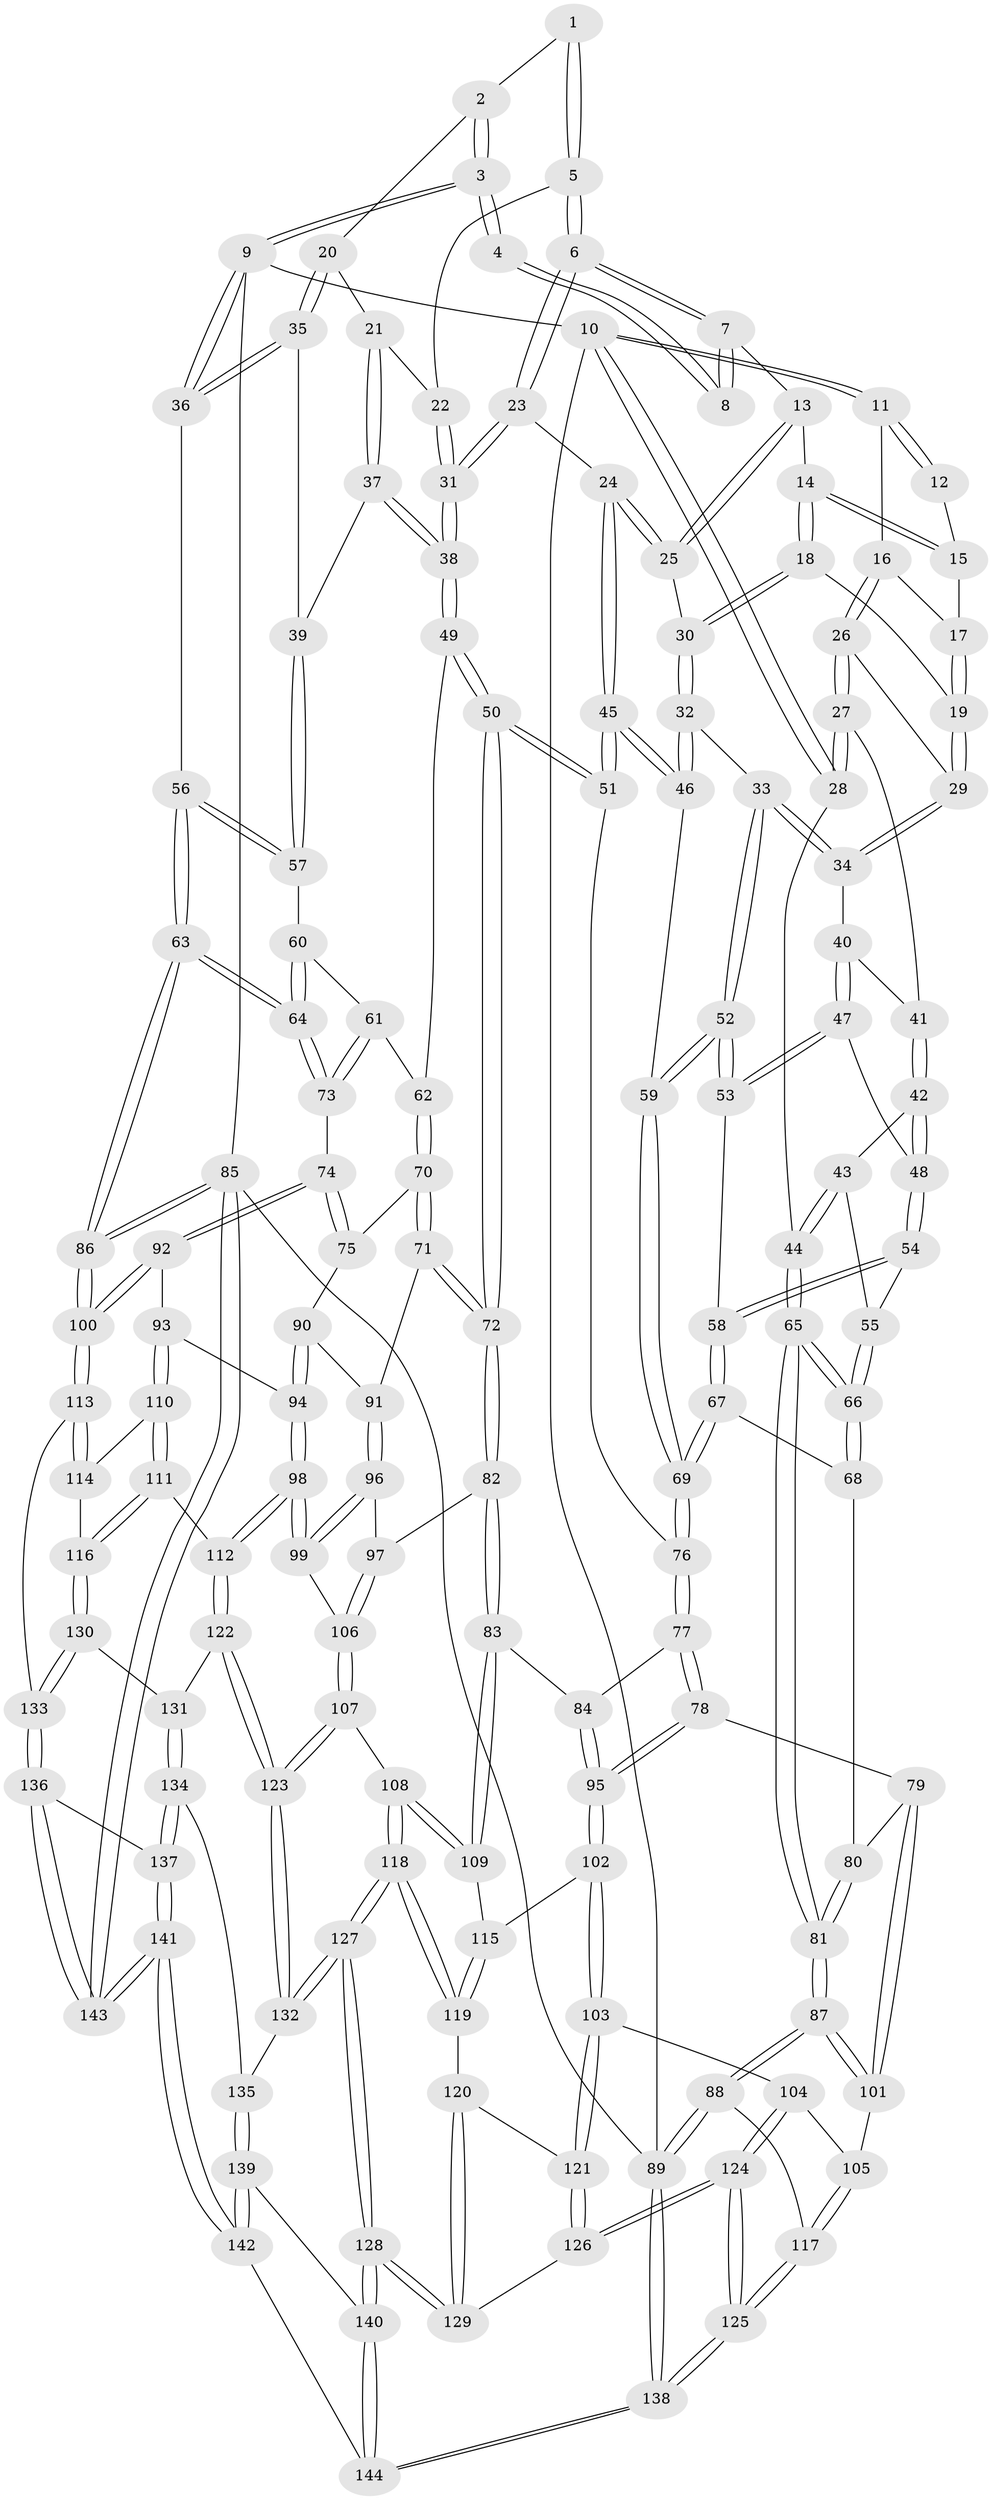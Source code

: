 // coarse degree distribution, {3: 0.08139534883720931, 4: 0.4883720930232558, 5: 0.3372093023255814, 6: 0.09302325581395349}
// Generated by graph-tools (version 1.1) at 2025/24/03/03/25 07:24:36]
// undirected, 144 vertices, 357 edges
graph export_dot {
graph [start="1"]
  node [color=gray90,style=filled];
  1 [pos="+0.8957935821984928+0.02690287161013031"];
  2 [pos="+0.93661517575676+0.07413234912414668"];
  3 [pos="+1+0"];
  4 [pos="+0.8702121723464532+0"];
  5 [pos="+0.8130330829137152+0.09811340260290678"];
  6 [pos="+0.7464271745889006+0.07609926896667447"];
  7 [pos="+0.676403012654744+0"];
  8 [pos="+0.677959984674404+0"];
  9 [pos="+1+0"];
  10 [pos="+0+0"];
  11 [pos="+0.1491580200199378+0"];
  12 [pos="+0.5053054887004413+0"];
  13 [pos="+0.6212282967986028+0.02366630400134457"];
  14 [pos="+0.5093822479725895+0.09762819485785407"];
  15 [pos="+0.47522181778458095+0.044707153329645644"];
  16 [pos="+0.1791552469592695+0"];
  17 [pos="+0.38184118168619896+0.04509255492140002"];
  18 [pos="+0.504496170587563+0.10952378099514191"];
  19 [pos="+0.4213710682995683+0.15280462440988982"];
  20 [pos="+0.9631356541727085+0.14250137747948866"];
  21 [pos="+0.8915702305328802+0.16498032382129868"];
  22 [pos="+0.8211883761256259+0.1065023536105864"];
  23 [pos="+0.6938703031679291+0.25811756059220153"];
  24 [pos="+0.6810581810029356+0.2565556098550753"];
  25 [pos="+0.6097322268285431+0.23799136279099403"];
  26 [pos="+0.1906488533718369+0.12325764899886722"];
  27 [pos="+0.18072309180370086+0.14742805745403034"];
  28 [pos="+0+0.34746225310866075"];
  29 [pos="+0.4019291499484515+0.19159818451373006"];
  30 [pos="+0.6068335484760311+0.2382705085453982"];
  31 [pos="+0.7576867333404984+0.3097461563531372"];
  32 [pos="+0.4815997256218952+0.30580083472956043"];
  33 [pos="+0.44523956692605493+0.29452057378195085"];
  34 [pos="+0.42346838246652996+0.27401573750327973"];
  35 [pos="+1+0.16775838137612892"];
  36 [pos="+1+0.15551179738703505"];
  37 [pos="+0.8159897725759725+0.3071559953998527"];
  38 [pos="+0.7726074313159983+0.32306045350272977"];
  39 [pos="+0.9040876835659414+0.324583497796115"];
  40 [pos="+0.3789134507615988+0.2832536475948361"];
  41 [pos="+0.20000174270408702+0.202713418863104"];
  42 [pos="+0.21913220111755108+0.3132951492751593"];
  43 [pos="+0.1668877594660051+0.3358944994209805"];
  44 [pos="+0+0.38294082239748295"];
  45 [pos="+0.547517347330386+0.46828686866864483"];
  46 [pos="+0.5391217921042355+0.4591081918634589"];
  47 [pos="+0.26003170354056354+0.3361870257382218"];
  48 [pos="+0.24116671813088073+0.33440062632459244"];
  49 [pos="+0.7710199389783916+0.33384780905339384"];
  50 [pos="+0.5859835797064186+0.5163433604075134"];
  51 [pos="+0.5624087695429321+0.49015710043927463"];
  52 [pos="+0.3546718201561294+0.42994978890693936"];
  53 [pos="+0.32136551332458063+0.3992315498951721"];
  54 [pos="+0.22134771847211485+0.42957814574257286"];
  55 [pos="+0.15486010204821912+0.43362127553090923"];
  56 [pos="+1+0.35895179611510003"];
  57 [pos="+0.9671856239759685+0.37498398950501727"];
  58 [pos="+0.22494415067974202+0.43539849464258773"];
  59 [pos="+0.3537029306618455+0.46761632130594405"];
  60 [pos="+0.9576418915786333+0.40347232254445936"];
  61 [pos="+0.9174130260770366+0.4604014776910862"];
  62 [pos="+0.792832219738846+0.39329348141182785"];
  63 [pos="+1+0.689067926674871"];
  64 [pos="+1+0.626887926733901"];
  65 [pos="+0+0.522405239976915"];
  66 [pos="+0+0.512139776598008"];
  67 [pos="+0.261523613343789+0.5001287183461542"];
  68 [pos="+0.22307890735362684+0.5185748362075487"];
  69 [pos="+0.32236595899654114+0.5192613530298779"];
  70 [pos="+0.7991932438470623+0.49046722328895065"];
  71 [pos="+0.618987332803989+0.5663622683871913"];
  72 [pos="+0.5945373430541943+0.5543426787001262"];
  73 [pos="+0.9229430888800082+0.5913921900471832"];
  74 [pos="+0.9108072967089251+0.5929032217928852"];
  75 [pos="+0.867142499241388+0.5816742627073372"];
  76 [pos="+0.3345622220482527+0.5532902541463491"];
  77 [pos="+0.3397757251995348+0.5821175075225296"];
  78 [pos="+0.27764636667139875+0.6380314194005003"];
  79 [pos="+0.21369813869784676+0.6669772653581405"];
  80 [pos="+0.20234121912904557+0.5746949759395289"];
  81 [pos="+0+0.5631942095655259"];
  82 [pos="+0.5127660822098454+0.6405676606098893"];
  83 [pos="+0.4936695284960373+0.6563462923848098"];
  84 [pos="+0.37645895270161694+0.6095288852137765"];
  85 [pos="+1+1"];
  86 [pos="+1+0.7553740764906341"];
  87 [pos="+0+0.5924687895285434"];
  88 [pos="+0+0.6381357653332053"];
  89 [pos="+0+1"];
  90 [pos="+0.7640015495863031+0.6255822983132371"];
  91 [pos="+0.6262884379937061+0.5730824298289279"];
  92 [pos="+0.8540495671326688+0.7092372437182461"];
  93 [pos="+0.8505244153528524+0.7136257970272939"];
  94 [pos="+0.76096250665335+0.7025850560296142"];
  95 [pos="+0.3382264004068926+0.7567882988703575"];
  96 [pos="+0.6695179844385744+0.7153316964091933"];
  97 [pos="+0.6128907157709224+0.7237714339731076"];
  98 [pos="+0.7232707670729953+0.7655995857588567"];
  99 [pos="+0.6921268930581375+0.7479639577692184"];
  100 [pos="+1+0.8202541542781727"];
  101 [pos="+0.20458441786797973+0.6752428318308665"];
  102 [pos="+0.3383903803518197+0.7585005380152112"];
  103 [pos="+0.32099201353135465+0.7802116923371347"];
  104 [pos="+0.265349637581988+0.7835755301099634"];
  105 [pos="+0.21366294286919726+0.7261958375189105"];
  106 [pos="+0.5847810955295659+0.7856025223264897"];
  107 [pos="+0.5736863918507101+0.7926447908316864"];
  108 [pos="+0.5540269267248609+0.7971430153563261"];
  109 [pos="+0.49081946321317554+0.6807147044797998"];
  110 [pos="+0.8474470362167764+0.7512592858674854"];
  111 [pos="+0.7496294193758137+0.7803674882277194"];
  112 [pos="+0.7270302647431578+0.7754281162582146"];
  113 [pos="+0.9872892850537124+0.8416085146947077"];
  114 [pos="+0.8475502963121936+0.75141851962597"];
  115 [pos="+0.4340263107751257+0.7404606554744165"];
  116 [pos="+0.8302981337337277+0.833800441429853"];
  117 [pos="+0.10596378544309612+0.8210751423067407"];
  118 [pos="+0.5393638426088793+0.8454407059282084"];
  119 [pos="+0.4343491467106855+0.8158877961071088"];
  120 [pos="+0.4315908131006362+0.8188570761790412"];
  121 [pos="+0.34141114732884187+0.8151724618248621"];
  122 [pos="+0.7158903657608711+0.8102957192870711"];
  123 [pos="+0.6987153143599312+0.8516401344750203"];
  124 [pos="+0.18759287446300205+0.9451610842702756"];
  125 [pos="+0.16952597156816127+0.9591229679872408"];
  126 [pos="+0.35380600694513176+0.9052786579623706"];
  127 [pos="+0.551302365860466+0.9868284774181157"];
  128 [pos="+0.5256986442520788+1"];
  129 [pos="+0.4057323406223292+0.9292700919595941"];
  130 [pos="+0.8369537080596399+0.8432956118247669"];
  131 [pos="+0.8055368381633682+0.8663467965096029"];
  132 [pos="+0.6968394169600665+0.8702819618545096"];
  133 [pos="+0.9310333325199273+0.8783759937058484"];
  134 [pos="+0.7649951206602554+0.9117620905832742"];
  135 [pos="+0.7560769568753607+0.9121586133708735"];
  136 [pos="+0.9221257083302021+0.8948130314710111"];
  137 [pos="+0.8687782328276874+0.9658551620568538"];
  138 [pos="+0+1"];
  139 [pos="+0.7528712727941356+0.9263399069688114"];
  140 [pos="+0.5336700559772745+1"];
  141 [pos="+0.8171887365189179+1"];
  142 [pos="+0.7869197661992532+1"];
  143 [pos="+1+1"];
  144 [pos="+0.5343422958065931+1"];
  1 -- 2;
  1 -- 5;
  1 -- 5;
  2 -- 3;
  2 -- 3;
  2 -- 20;
  3 -- 4;
  3 -- 4;
  3 -- 9;
  3 -- 9;
  4 -- 8;
  4 -- 8;
  5 -- 6;
  5 -- 6;
  5 -- 22;
  6 -- 7;
  6 -- 7;
  6 -- 23;
  6 -- 23;
  7 -- 8;
  7 -- 8;
  7 -- 13;
  9 -- 10;
  9 -- 36;
  9 -- 36;
  9 -- 85;
  10 -- 11;
  10 -- 11;
  10 -- 28;
  10 -- 28;
  10 -- 89;
  11 -- 12;
  11 -- 12;
  11 -- 16;
  12 -- 15;
  13 -- 14;
  13 -- 25;
  13 -- 25;
  14 -- 15;
  14 -- 15;
  14 -- 18;
  14 -- 18;
  15 -- 17;
  16 -- 17;
  16 -- 26;
  16 -- 26;
  17 -- 19;
  17 -- 19;
  18 -- 19;
  18 -- 30;
  18 -- 30;
  19 -- 29;
  19 -- 29;
  20 -- 21;
  20 -- 35;
  20 -- 35;
  21 -- 22;
  21 -- 37;
  21 -- 37;
  22 -- 31;
  22 -- 31;
  23 -- 24;
  23 -- 31;
  23 -- 31;
  24 -- 25;
  24 -- 25;
  24 -- 45;
  24 -- 45;
  25 -- 30;
  26 -- 27;
  26 -- 27;
  26 -- 29;
  27 -- 28;
  27 -- 28;
  27 -- 41;
  28 -- 44;
  29 -- 34;
  29 -- 34;
  30 -- 32;
  30 -- 32;
  31 -- 38;
  31 -- 38;
  32 -- 33;
  32 -- 46;
  32 -- 46;
  33 -- 34;
  33 -- 34;
  33 -- 52;
  33 -- 52;
  34 -- 40;
  35 -- 36;
  35 -- 36;
  35 -- 39;
  36 -- 56;
  37 -- 38;
  37 -- 38;
  37 -- 39;
  38 -- 49;
  38 -- 49;
  39 -- 57;
  39 -- 57;
  40 -- 41;
  40 -- 47;
  40 -- 47;
  41 -- 42;
  41 -- 42;
  42 -- 43;
  42 -- 48;
  42 -- 48;
  43 -- 44;
  43 -- 44;
  43 -- 55;
  44 -- 65;
  44 -- 65;
  45 -- 46;
  45 -- 46;
  45 -- 51;
  45 -- 51;
  46 -- 59;
  47 -- 48;
  47 -- 53;
  47 -- 53;
  48 -- 54;
  48 -- 54;
  49 -- 50;
  49 -- 50;
  49 -- 62;
  50 -- 51;
  50 -- 51;
  50 -- 72;
  50 -- 72;
  51 -- 76;
  52 -- 53;
  52 -- 53;
  52 -- 59;
  52 -- 59;
  53 -- 58;
  54 -- 55;
  54 -- 58;
  54 -- 58;
  55 -- 66;
  55 -- 66;
  56 -- 57;
  56 -- 57;
  56 -- 63;
  56 -- 63;
  57 -- 60;
  58 -- 67;
  58 -- 67;
  59 -- 69;
  59 -- 69;
  60 -- 61;
  60 -- 64;
  60 -- 64;
  61 -- 62;
  61 -- 73;
  61 -- 73;
  62 -- 70;
  62 -- 70;
  63 -- 64;
  63 -- 64;
  63 -- 86;
  63 -- 86;
  64 -- 73;
  64 -- 73;
  65 -- 66;
  65 -- 66;
  65 -- 81;
  65 -- 81;
  66 -- 68;
  66 -- 68;
  67 -- 68;
  67 -- 69;
  67 -- 69;
  68 -- 80;
  69 -- 76;
  69 -- 76;
  70 -- 71;
  70 -- 71;
  70 -- 75;
  71 -- 72;
  71 -- 72;
  71 -- 91;
  72 -- 82;
  72 -- 82;
  73 -- 74;
  74 -- 75;
  74 -- 75;
  74 -- 92;
  74 -- 92;
  75 -- 90;
  76 -- 77;
  76 -- 77;
  77 -- 78;
  77 -- 78;
  77 -- 84;
  78 -- 79;
  78 -- 95;
  78 -- 95;
  79 -- 80;
  79 -- 101;
  79 -- 101;
  80 -- 81;
  80 -- 81;
  81 -- 87;
  81 -- 87;
  82 -- 83;
  82 -- 83;
  82 -- 97;
  83 -- 84;
  83 -- 109;
  83 -- 109;
  84 -- 95;
  84 -- 95;
  85 -- 86;
  85 -- 86;
  85 -- 143;
  85 -- 143;
  85 -- 89;
  86 -- 100;
  86 -- 100;
  87 -- 88;
  87 -- 88;
  87 -- 101;
  87 -- 101;
  88 -- 89;
  88 -- 89;
  88 -- 117;
  89 -- 138;
  89 -- 138;
  90 -- 91;
  90 -- 94;
  90 -- 94;
  91 -- 96;
  91 -- 96;
  92 -- 93;
  92 -- 100;
  92 -- 100;
  93 -- 94;
  93 -- 110;
  93 -- 110;
  94 -- 98;
  94 -- 98;
  95 -- 102;
  95 -- 102;
  96 -- 97;
  96 -- 99;
  96 -- 99;
  97 -- 106;
  97 -- 106;
  98 -- 99;
  98 -- 99;
  98 -- 112;
  98 -- 112;
  99 -- 106;
  100 -- 113;
  100 -- 113;
  101 -- 105;
  102 -- 103;
  102 -- 103;
  102 -- 115;
  103 -- 104;
  103 -- 121;
  103 -- 121;
  104 -- 105;
  104 -- 124;
  104 -- 124;
  105 -- 117;
  105 -- 117;
  106 -- 107;
  106 -- 107;
  107 -- 108;
  107 -- 123;
  107 -- 123;
  108 -- 109;
  108 -- 109;
  108 -- 118;
  108 -- 118;
  109 -- 115;
  110 -- 111;
  110 -- 111;
  110 -- 114;
  111 -- 112;
  111 -- 116;
  111 -- 116;
  112 -- 122;
  112 -- 122;
  113 -- 114;
  113 -- 114;
  113 -- 133;
  114 -- 116;
  115 -- 119;
  115 -- 119;
  116 -- 130;
  116 -- 130;
  117 -- 125;
  117 -- 125;
  118 -- 119;
  118 -- 119;
  118 -- 127;
  118 -- 127;
  119 -- 120;
  120 -- 121;
  120 -- 129;
  120 -- 129;
  121 -- 126;
  121 -- 126;
  122 -- 123;
  122 -- 123;
  122 -- 131;
  123 -- 132;
  123 -- 132;
  124 -- 125;
  124 -- 125;
  124 -- 126;
  124 -- 126;
  125 -- 138;
  125 -- 138;
  126 -- 129;
  127 -- 128;
  127 -- 128;
  127 -- 132;
  127 -- 132;
  128 -- 129;
  128 -- 129;
  128 -- 140;
  128 -- 140;
  130 -- 131;
  130 -- 133;
  130 -- 133;
  131 -- 134;
  131 -- 134;
  132 -- 135;
  133 -- 136;
  133 -- 136;
  134 -- 135;
  134 -- 137;
  134 -- 137;
  135 -- 139;
  135 -- 139;
  136 -- 137;
  136 -- 143;
  136 -- 143;
  137 -- 141;
  137 -- 141;
  138 -- 144;
  138 -- 144;
  139 -- 140;
  139 -- 142;
  139 -- 142;
  140 -- 144;
  140 -- 144;
  141 -- 142;
  141 -- 142;
  141 -- 143;
  141 -- 143;
  142 -- 144;
}
